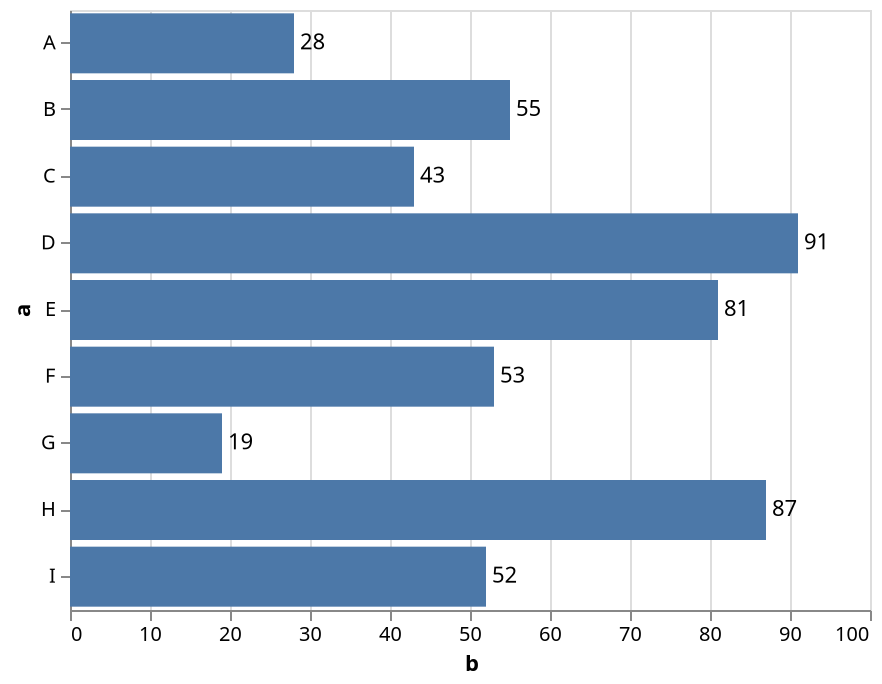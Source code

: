 {"config": {"view": {"height": 300, "width": 400}}, "layer": [{"encoding": {"y": {"title": "a", "field": "properties.a", "type": "nominal"}, "x": {"title": "b", "field": "properties.b", "type": "quantitative"}}, "data": {"values": {"features": [{"properties": {"a": "A", "b": 28}, "geometry": {"coordinates": [125.6, 10.1], "type": "Point"}, "type": "Feature"}, {"properties": {"a": "B", "b": 55}, "geometry": {"coordinates": [125.6, 10.1], "type": "Point"}, "type": "Feature"}, {"properties": {"a": "C", "b": 43}, "geometry": {"coordinates": [125.6, 10.1], "type": "Point"}, "type": "Feature"}, {"properties": {"a": "D", "b": 91}, "geometry": {"coordinates": [125.6, 10.1], "type": "Point"}, "type": "Feature"}, {"properties": {"a": "E", "b": 81}, "geometry": {"coordinates": [125.6, 10.1], "type": "Point"}, "type": "Feature"}, {"properties": {"a": "F", "b": 53}, "geometry": {"coordinates": [125.6, 10.1], "type": "Point"}, "type": "Feature"}, {"properties": {"a": "G", "b": 19}, "geometry": {"coordinates": [125.6, 10.1], "type": "Point"}, "type": "Feature"}, {"properties": {"a": "H", "b": 87}, "geometry": {"coordinates": [125.6, 10.1], "type": "Point"}, "type": "Feature"}, {"properties": {"a": "I", "b": 52}, "geometry": {"coordinates": [125.6, 10.1], "type": "Point"}, "type": "Feature"}], "type": "FeatureCollection"}, "format": {"type": "json", "property": "features"}}, "mark": "bar"}, {"encoding": {"y": {"title": "a", "field": "properties.a", "type": "nominal"}, "x": {"title": "b", "field": "properties.b", "type": "quantitative"}, "text": {"title": "b", "field": "properties.b", "type": "quantitative"}}, "data": {"values": {"features": [{"properties": {"a": "A", "b": 28}, "geometry": {"coordinates": [125.6, 10.1], "type": "Point"}, "type": "Feature"}, {"properties": {"a": "B", "b": 55}, "geometry": {"coordinates": [125.6, 10.1], "type": "Point"}, "type": "Feature"}, {"properties": {"a": "C", "b": 43}, "geometry": {"coordinates": [125.6, 10.1], "type": "Point"}, "type": "Feature"}, {"properties": {"a": "D", "b": 91}, "geometry": {"coordinates": [125.6, 10.1], "type": "Point"}, "type": "Feature"}, {"properties": {"a": "E", "b": 81}, "geometry": {"coordinates": [125.6, 10.1], "type": "Point"}, "type": "Feature"}, {"properties": {"a": "F", "b": 53}, "geometry": {"coordinates": [125.6, 10.1], "type": "Point"}, "type": "Feature"}, {"properties": {"a": "G", "b": 19}, "geometry": {"coordinates": [125.6, 10.1], "type": "Point"}, "type": "Feature"}, {"properties": {"a": "H", "b": 87}, "geometry": {"coordinates": [125.6, 10.1], "type": "Point"}, "type": "Feature"}, {"properties": {"a": "I", "b": 52}, "geometry": {"coordinates": [125.6, 10.1], "type": "Point"}, "type": "Feature"}], "type": "FeatureCollection"}, "format": {"type": "json", "property": "features"}}, "mark": {"align": "left", "type": "text", "dx": 3, "baseline": "middle"}}], "$schema": "https://vega.github.io/schema/vega-lite/v2.4.1.json"}